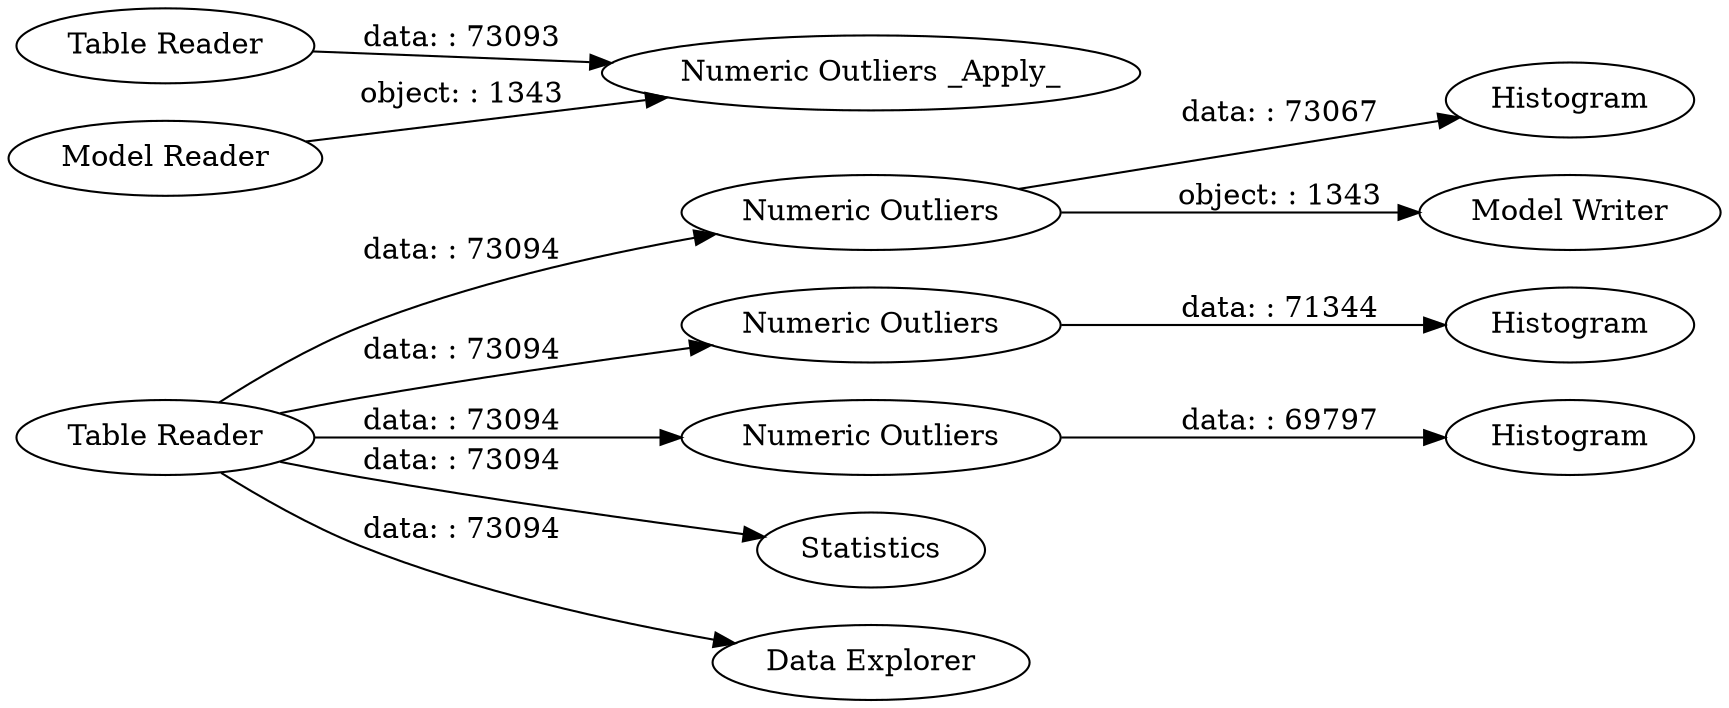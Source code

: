 digraph {
	"-2911943232252691560_18" [label=Histogram]
	"-2911943232252691560_5" [label="Numeric Outliers"]
	"-2911943232252691560_3" [label="Numeric Outliers"]
	"-2911943232252691560_20" [label="Table Reader"]
	"-2911943232252691560_23" [label="Model Reader"]
	"-2911943232252691560_4" [label="Numeric Outliers"]
	"-2911943232252691560_17" [label=Histogram]
	"-2911943232252691560_7" [label="Numeric Outliers _Apply_"]
	"-2911943232252691560_22" [label="Table Reader"]
	"-2911943232252691560_2" [label=Statistics]
	"-2911943232252691560_16" [label=Histogram]
	"-2911943232252691560_19" [label="Data Explorer"]
	"-2911943232252691560_21" [label="Model Writer"]
	"-2911943232252691560_22" -> "-2911943232252691560_4" [label="data: : 73094"]
	"-2911943232252691560_20" -> "-2911943232252691560_7" [label="data: : 73093"]
	"-2911943232252691560_5" -> "-2911943232252691560_21" [label="object: : 1343"]
	"-2911943232252691560_3" -> "-2911943232252691560_17" [label="data: : 71344"]
	"-2911943232252691560_5" -> "-2911943232252691560_18" [label="data: : 73067"]
	"-2911943232252691560_22" -> "-2911943232252691560_3" [label="data: : 73094"]
	"-2911943232252691560_22" -> "-2911943232252691560_19" [label="data: : 73094"]
	"-2911943232252691560_23" -> "-2911943232252691560_7" [label="object: : 1343"]
	"-2911943232252691560_22" -> "-2911943232252691560_2" [label="data: : 73094"]
	"-2911943232252691560_4" -> "-2911943232252691560_16" [label="data: : 69797"]
	"-2911943232252691560_22" -> "-2911943232252691560_5" [label="data: : 73094"]
	rankdir=LR
}
